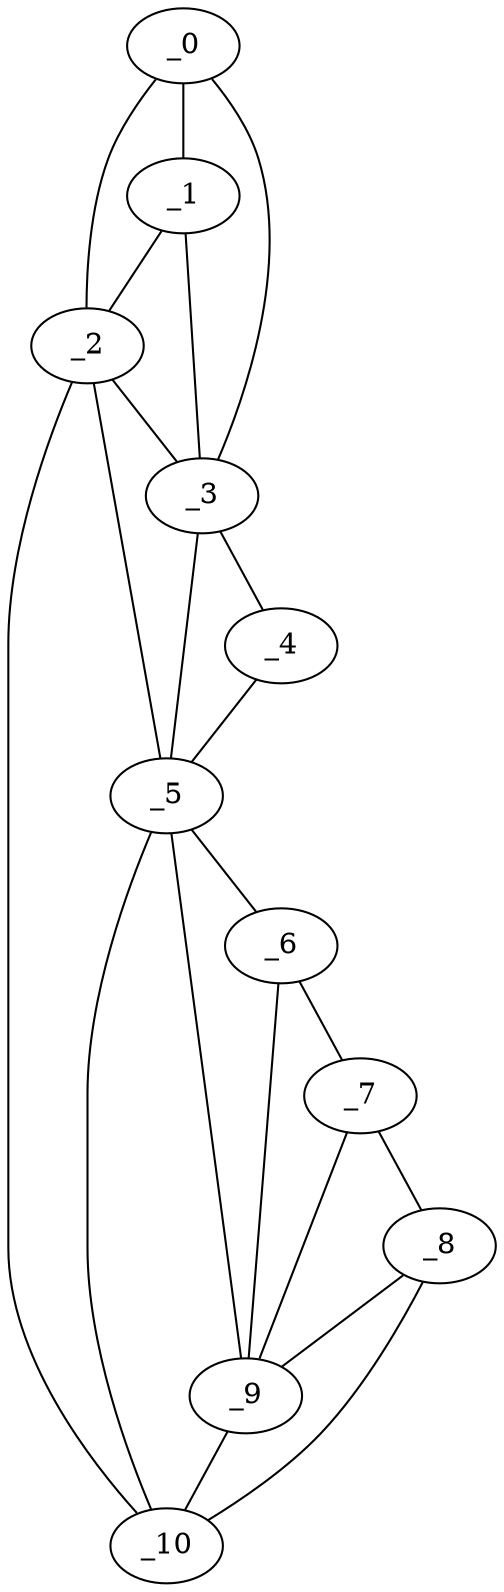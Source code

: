 graph "obj74__40.gxl" {
	_0	 [x=32,
		y=30];
	_1	 [x=34,
		y=25];
	_0 -- _1	 [valence=2];
	_2	 [x=35,
		y=12];
	_0 -- _2	 [valence=1];
	_3	 [x=68,
		y=55];
	_0 -- _3	 [valence=1];
	_1 -- _2	 [valence=1];
	_1 -- _3	 [valence=2];
	_2 -- _3	 [valence=2];
	_5	 [x=88,
		y=62];
	_2 -- _5	 [valence=1];
	_10	 [x=117,
		y=62];
	_2 -- _10	 [valence=1];
	_4	 [x=76,
		y=59];
	_3 -- _4	 [valence=1];
	_3 -- _5	 [valence=1];
	_4 -- _5	 [valence=1];
	_6	 [x=92,
		y=63];
	_5 -- _6	 [valence=1];
	_9	 [x=112,
		y=63];
	_5 -- _9	 [valence=2];
	_5 -- _10	 [valence=1];
	_7	 [x=96,
		y=64];
	_6 -- _7	 [valence=1];
	_6 -- _9	 [valence=2];
	_8	 [x=106,
		y=66];
	_7 -- _8	 [valence=1];
	_7 -- _9	 [valence=2];
	_8 -- _9	 [valence=1];
	_8 -- _10	 [valence=1];
	_9 -- _10	 [valence=2];
}

